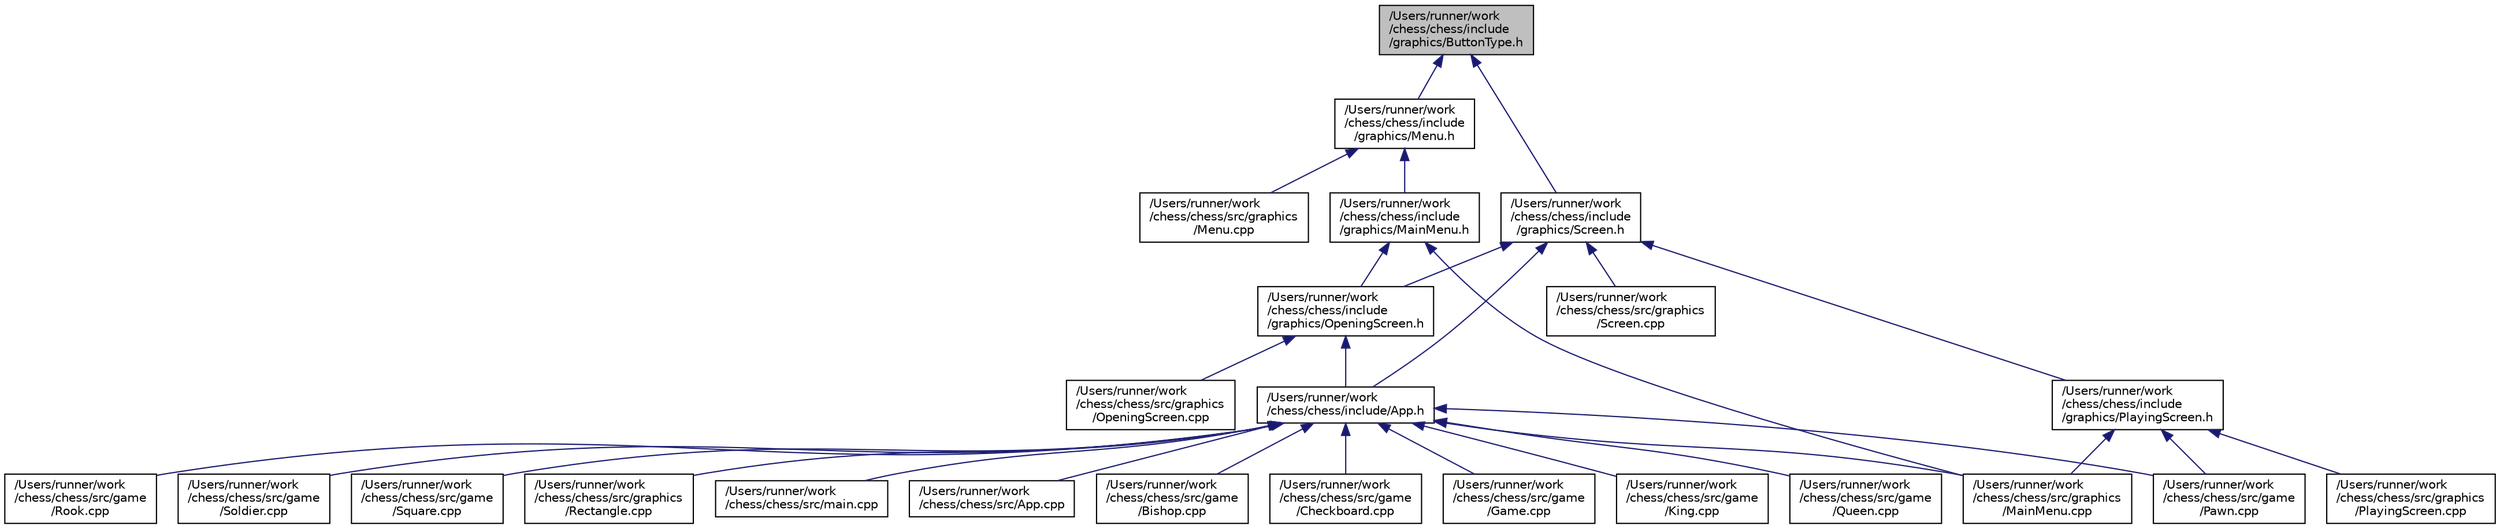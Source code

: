 digraph "/Users/runner/work/chess/chess/include/graphics/ButtonType.h"
{
 // LATEX_PDF_SIZE
  bgcolor="transparent";
  edge [fontname="Helvetica",fontsize="10",labelfontname="Helvetica",labelfontsize="10"];
  node [fontname="Helvetica",fontsize="10",shape=record];
  Node1 [label="/Users/runner/work\l/chess/chess/include\l/graphics/ButtonType.h",height=0.2,width=0.4,color="black", fillcolor="grey75", style="filled", fontcolor="black",tooltip=" "];
  Node1 -> Node2 [dir="back",color="midnightblue",fontsize="10",style="solid",fontname="Helvetica"];
  Node2 [label="/Users/runner/work\l/chess/chess/include\l/graphics/Menu.h",height=0.2,width=0.4,color="black",URL="$df/dde/Menu_8h.html",tooltip=" "];
  Node2 -> Node3 [dir="back",color="midnightblue",fontsize="10",style="solid",fontname="Helvetica"];
  Node3 [label="/Users/runner/work\l/chess/chess/include\l/graphics/MainMenu.h",height=0.2,width=0.4,color="black",URL="$da/d16/MainMenu_8h.html",tooltip=" "];
  Node3 -> Node4 [dir="back",color="midnightblue",fontsize="10",style="solid",fontname="Helvetica"];
  Node4 [label="/Users/runner/work\l/chess/chess/include\l/graphics/OpeningScreen.h",height=0.2,width=0.4,color="black",URL="$d5/d70/OpeningScreen_8h.html",tooltip=" "];
  Node4 -> Node5 [dir="back",color="midnightblue",fontsize="10",style="solid",fontname="Helvetica"];
  Node5 [label="/Users/runner/work\l/chess/chess/include/App.h",height=0.2,width=0.4,color="black",URL="$de/d8b/App_8h.html",tooltip=" "];
  Node5 -> Node6 [dir="back",color="midnightblue",fontsize="10",style="solid",fontname="Helvetica"];
  Node6 [label="/Users/runner/work\l/chess/chess/src/App.cpp",height=0.2,width=0.4,color="black",URL="$db/d4d/App_8cpp.html",tooltip=" "];
  Node5 -> Node7 [dir="back",color="midnightblue",fontsize="10",style="solid",fontname="Helvetica"];
  Node7 [label="/Users/runner/work\l/chess/chess/src/game\l/Bishop.cpp",height=0.2,width=0.4,color="black",URL="$d0/d57/Bishop_8cpp.html",tooltip=" "];
  Node5 -> Node8 [dir="back",color="midnightblue",fontsize="10",style="solid",fontname="Helvetica"];
  Node8 [label="/Users/runner/work\l/chess/chess/src/game\l/Checkboard.cpp",height=0.2,width=0.4,color="black",URL="$d8/d7c/Checkboard_8cpp.html",tooltip=" "];
  Node5 -> Node9 [dir="back",color="midnightblue",fontsize="10",style="solid",fontname="Helvetica"];
  Node9 [label="/Users/runner/work\l/chess/chess/src/game\l/Game.cpp",height=0.2,width=0.4,color="black",URL="$d0/dc4/Game_8cpp.html",tooltip=" "];
  Node5 -> Node10 [dir="back",color="midnightblue",fontsize="10",style="solid",fontname="Helvetica"];
  Node10 [label="/Users/runner/work\l/chess/chess/src/game\l/King.cpp",height=0.2,width=0.4,color="black",URL="$d1/dae/King_8cpp.html",tooltip=" "];
  Node5 -> Node11 [dir="back",color="midnightblue",fontsize="10",style="solid",fontname="Helvetica"];
  Node11 [label="/Users/runner/work\l/chess/chess/src/game\l/Pawn.cpp",height=0.2,width=0.4,color="black",URL="$d9/d55/Pawn_8cpp.html",tooltip=" "];
  Node5 -> Node12 [dir="back",color="midnightblue",fontsize="10",style="solid",fontname="Helvetica"];
  Node12 [label="/Users/runner/work\l/chess/chess/src/game\l/Queen.cpp",height=0.2,width=0.4,color="black",URL="$d8/da0/Queen_8cpp.html",tooltip=" "];
  Node5 -> Node13 [dir="back",color="midnightblue",fontsize="10",style="solid",fontname="Helvetica"];
  Node13 [label="/Users/runner/work\l/chess/chess/src/game\l/Rook.cpp",height=0.2,width=0.4,color="black",URL="$d5/d25/Rook_8cpp.html",tooltip=" "];
  Node5 -> Node14 [dir="back",color="midnightblue",fontsize="10",style="solid",fontname="Helvetica"];
  Node14 [label="/Users/runner/work\l/chess/chess/src/game\l/Soldier.cpp",height=0.2,width=0.4,color="black",URL="$d2/d39/Soldier_8cpp.html",tooltip=" "];
  Node5 -> Node15 [dir="back",color="midnightblue",fontsize="10",style="solid",fontname="Helvetica"];
  Node15 [label="/Users/runner/work\l/chess/chess/src/game\l/Square.cpp",height=0.2,width=0.4,color="black",URL="$d1/d8e/Square_8cpp.html",tooltip=" "];
  Node5 -> Node16 [dir="back",color="midnightblue",fontsize="10",style="solid",fontname="Helvetica"];
  Node16 [label="/Users/runner/work\l/chess/chess/src/graphics\l/MainMenu.cpp",height=0.2,width=0.4,color="black",URL="$d4/dd8/MainMenu_8cpp.html",tooltip=" "];
  Node5 -> Node17 [dir="back",color="midnightblue",fontsize="10",style="solid",fontname="Helvetica"];
  Node17 [label="/Users/runner/work\l/chess/chess/src/graphics\l/Rectangle.cpp",height=0.2,width=0.4,color="black",URL="$d5/dfd/Rectangle_8cpp.html",tooltip=" "];
  Node5 -> Node18 [dir="back",color="midnightblue",fontsize="10",style="solid",fontname="Helvetica"];
  Node18 [label="/Users/runner/work\l/chess/chess/src/main.cpp",height=0.2,width=0.4,color="black",URL="$df/d0a/main_8cpp.html",tooltip=" "];
  Node4 -> Node19 [dir="back",color="midnightblue",fontsize="10",style="solid",fontname="Helvetica"];
  Node19 [label="/Users/runner/work\l/chess/chess/src/graphics\l/OpeningScreen.cpp",height=0.2,width=0.4,color="black",URL="$d2/dec/OpeningScreen_8cpp.html",tooltip=" "];
  Node3 -> Node16 [dir="back",color="midnightblue",fontsize="10",style="solid",fontname="Helvetica"];
  Node2 -> Node20 [dir="back",color="midnightblue",fontsize="10",style="solid",fontname="Helvetica"];
  Node20 [label="/Users/runner/work\l/chess/chess/src/graphics\l/Menu.cpp",height=0.2,width=0.4,color="black",URL="$d6/daf/Menu_8cpp.html",tooltip=" "];
  Node1 -> Node21 [dir="back",color="midnightblue",fontsize="10",style="solid",fontname="Helvetica"];
  Node21 [label="/Users/runner/work\l/chess/chess/include\l/graphics/Screen.h",height=0.2,width=0.4,color="black",URL="$d1/d25/Screen_8h.html",tooltip=" "];
  Node21 -> Node5 [dir="back",color="midnightblue",fontsize="10",style="solid",fontname="Helvetica"];
  Node21 -> Node4 [dir="back",color="midnightblue",fontsize="10",style="solid",fontname="Helvetica"];
  Node21 -> Node22 [dir="back",color="midnightblue",fontsize="10",style="solid",fontname="Helvetica"];
  Node22 [label="/Users/runner/work\l/chess/chess/include\l/graphics/PlayingScreen.h",height=0.2,width=0.4,color="black",URL="$d9/d63/PlayingScreen_8h.html",tooltip=" "];
  Node22 -> Node11 [dir="back",color="midnightblue",fontsize="10",style="solid",fontname="Helvetica"];
  Node22 -> Node16 [dir="back",color="midnightblue",fontsize="10",style="solid",fontname="Helvetica"];
  Node22 -> Node23 [dir="back",color="midnightblue",fontsize="10",style="solid",fontname="Helvetica"];
  Node23 [label="/Users/runner/work\l/chess/chess/src/graphics\l/PlayingScreen.cpp",height=0.2,width=0.4,color="black",URL="$df/dfe/PlayingScreen_8cpp.html",tooltip=" "];
  Node21 -> Node24 [dir="back",color="midnightblue",fontsize="10",style="solid",fontname="Helvetica"];
  Node24 [label="/Users/runner/work\l/chess/chess/src/graphics\l/Screen.cpp",height=0.2,width=0.4,color="black",URL="$d5/d81/Screen_8cpp.html",tooltip=" "];
}
